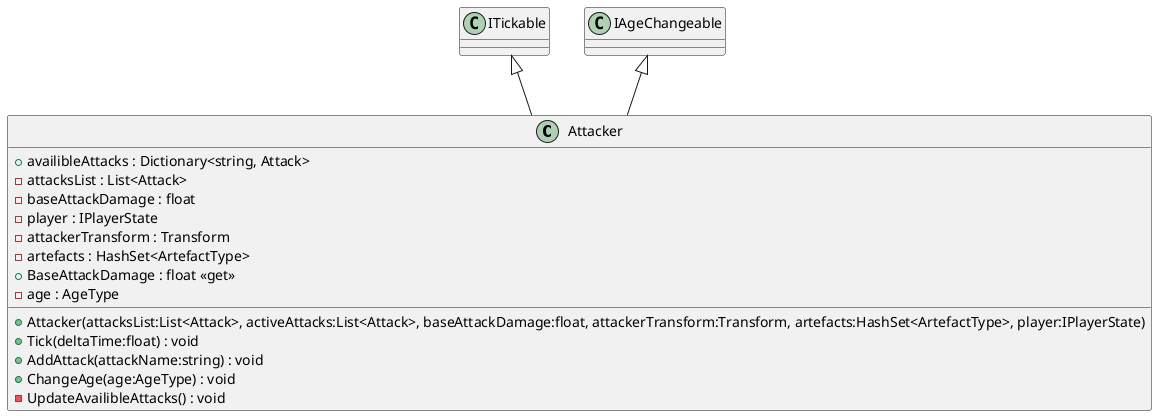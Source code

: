 @startuml
class Attacker {
    + availibleAttacks : Dictionary<string, Attack>
    - attacksList : List<Attack>
    - baseAttackDamage : float
    - player : IPlayerState
    - attackerTransform : Transform
    - artefacts : HashSet<ArtefactType>
    + BaseAttackDamage : float <<get>>
    - age : AgeType
    + Attacker(attacksList:List<Attack>, activeAttacks:List<Attack>, baseAttackDamage:float, attackerTransform:Transform, artefacts:HashSet<ArtefactType>, player:IPlayerState)
    + Tick(deltaTime:float) : void
    + AddAttack(attackName:string) : void
    + ChangeAge(age:AgeType) : void
    - UpdateAvailibleAttacks() : void
}
ITickable <|-- Attacker
IAgeChangeable <|-- Attacker
@enduml
